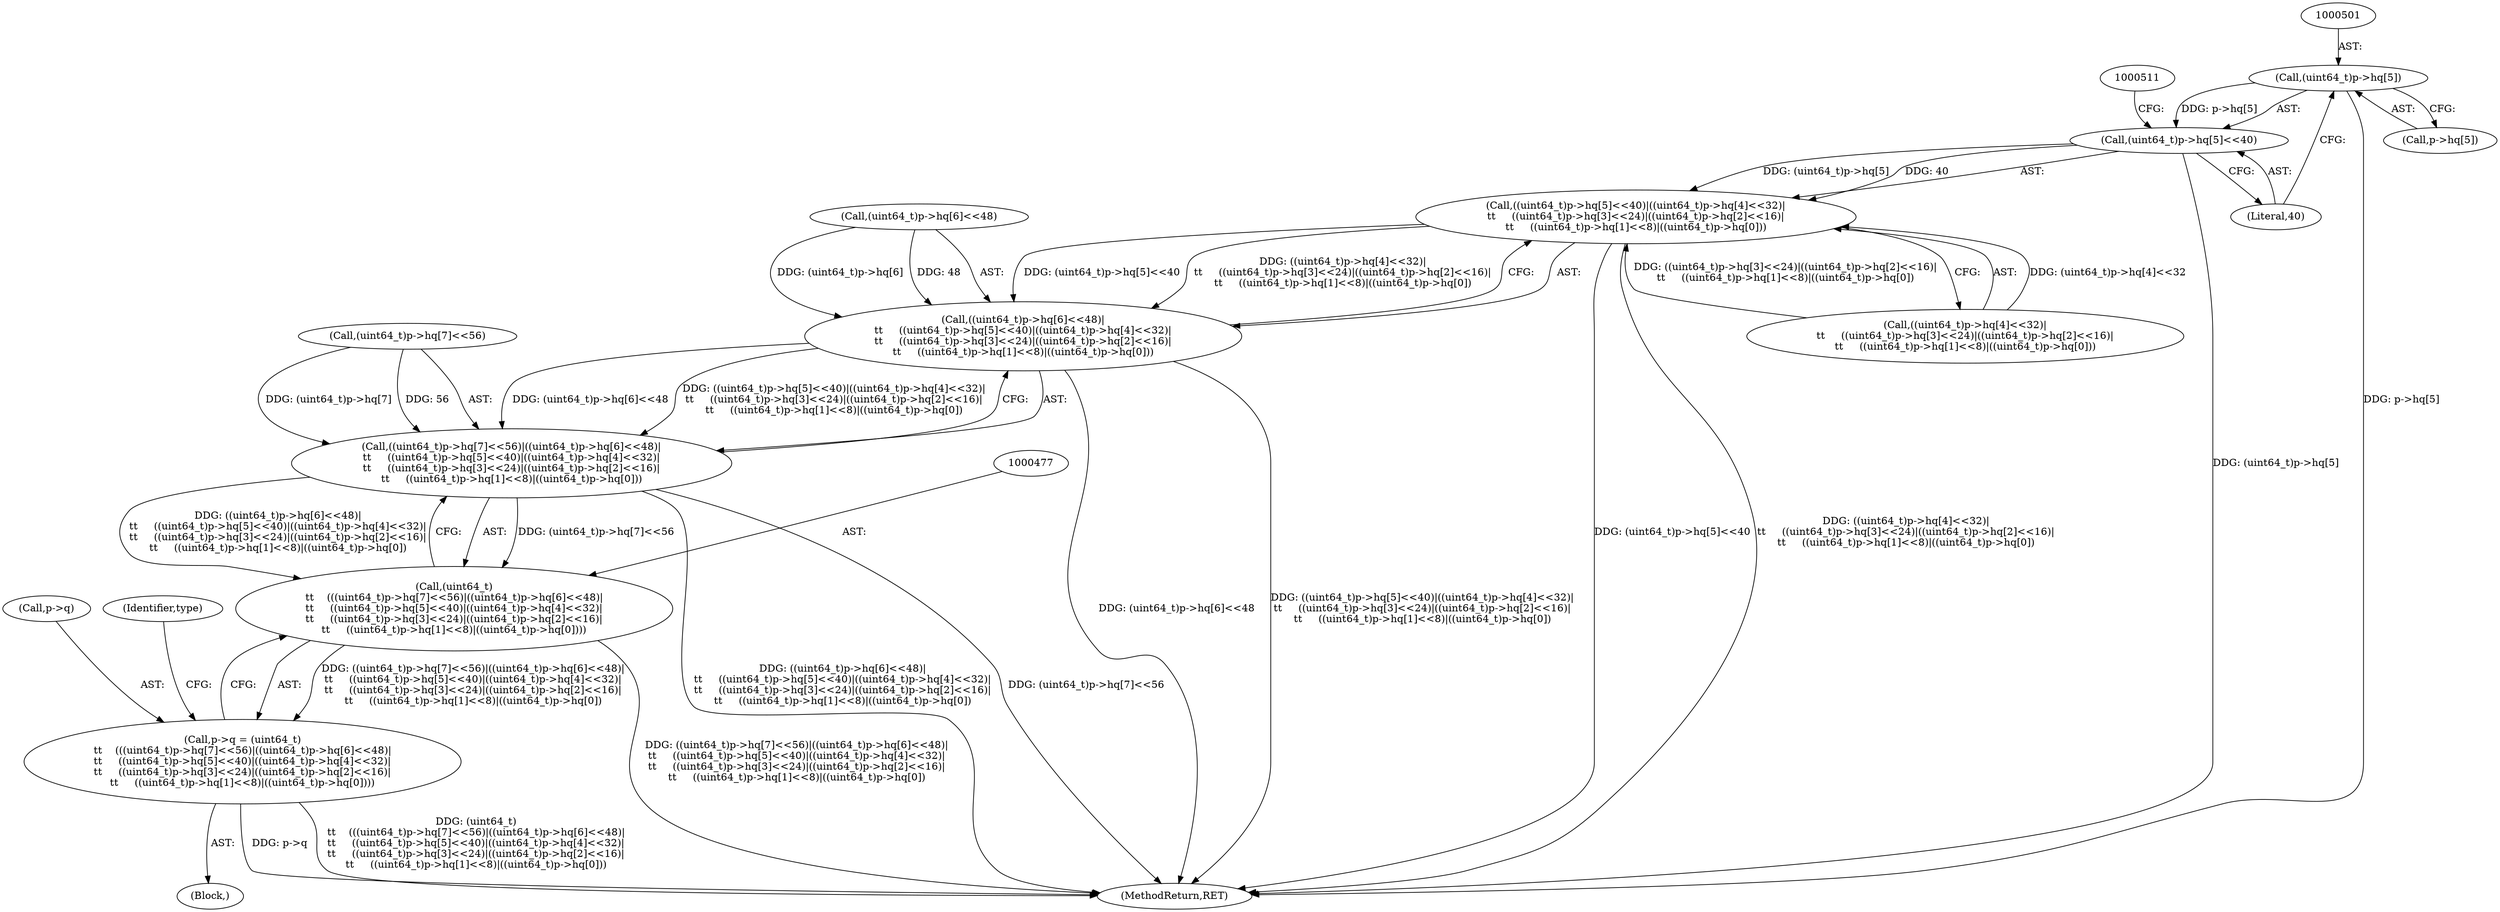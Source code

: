 digraph "0_file_27a14bc7ba285a0a5ebfdb55e54001aa11932b08@array" {
"1000500" [label="(Call,(uint64_t)p->hq[5])"];
"1000499" [label="(Call,(uint64_t)p->hq[5]<<40)"];
"1000498" [label="(Call,((uint64_t)p->hq[5]<<40)|((uint64_t)p->hq[4]<<32)|\n\t\t     ((uint64_t)p->hq[3]<<24)|((uint64_t)p->hq[2]<<16)|\n\t\t     ((uint64_t)p->hq[1]<<8)|((uint64_t)p->hq[0]))"];
"1000488" [label="(Call,((uint64_t)p->hq[6]<<48)|\n\t\t     ((uint64_t)p->hq[5]<<40)|((uint64_t)p->hq[4]<<32)|\n\t\t     ((uint64_t)p->hq[3]<<24)|((uint64_t)p->hq[2]<<16)|\n\t\t     ((uint64_t)p->hq[1]<<8)|((uint64_t)p->hq[0]))"];
"1000478" [label="(Call,((uint64_t)p->hq[7]<<56)|((uint64_t)p->hq[6]<<48)|\n\t\t     ((uint64_t)p->hq[5]<<40)|((uint64_t)p->hq[4]<<32)|\n\t\t     ((uint64_t)p->hq[3]<<24)|((uint64_t)p->hq[2]<<16)|\n\t\t     ((uint64_t)p->hq[1]<<8)|((uint64_t)p->hq[0]))"];
"1000476" [label="(Call,(uint64_t)\n\t\t    (((uint64_t)p->hq[7]<<56)|((uint64_t)p->hq[6]<<48)|\n\t\t     ((uint64_t)p->hq[5]<<40)|((uint64_t)p->hq[4]<<32)|\n\t\t     ((uint64_t)p->hq[3]<<24)|((uint64_t)p->hq[2]<<16)|\n\t\t     ((uint64_t)p->hq[1]<<8)|((uint64_t)p->hq[0])))"];
"1000472" [label="(Call,p->q = (uint64_t)\n\t\t    (((uint64_t)p->hq[7]<<56)|((uint64_t)p->hq[6]<<48)|\n\t\t     ((uint64_t)p->hq[5]<<40)|((uint64_t)p->hq[4]<<32)|\n\t\t     ((uint64_t)p->hq[3]<<24)|((uint64_t)p->hq[2]<<16)|\n\t\t     ((uint64_t)p->hq[1]<<8)|((uint64_t)p->hq[0])))"];
"1000500" [label="(Call,(uint64_t)p->hq[5])"];
"1000473" [label="(Call,p->q)"];
"1000478" [label="(Call,((uint64_t)p->hq[7]<<56)|((uint64_t)p->hq[6]<<48)|\n\t\t     ((uint64_t)p->hq[5]<<40)|((uint64_t)p->hq[4]<<32)|\n\t\t     ((uint64_t)p->hq[3]<<24)|((uint64_t)p->hq[2]<<16)|\n\t\t     ((uint64_t)p->hq[1]<<8)|((uint64_t)p->hq[0]))"];
"1000123" [label="(Block,)"];
"1000557" [label="(Identifier,type)"];
"1000499" [label="(Call,(uint64_t)p->hq[5]<<40)"];
"1000507" [label="(Literal,40)"];
"1000498" [label="(Call,((uint64_t)p->hq[5]<<40)|((uint64_t)p->hq[4]<<32)|\n\t\t     ((uint64_t)p->hq[3]<<24)|((uint64_t)p->hq[2]<<16)|\n\t\t     ((uint64_t)p->hq[1]<<8)|((uint64_t)p->hq[0]))"];
"1000476" [label="(Call,(uint64_t)\n\t\t    (((uint64_t)p->hq[7]<<56)|((uint64_t)p->hq[6]<<48)|\n\t\t     ((uint64_t)p->hq[5]<<40)|((uint64_t)p->hq[4]<<32)|\n\t\t     ((uint64_t)p->hq[3]<<24)|((uint64_t)p->hq[2]<<16)|\n\t\t     ((uint64_t)p->hq[1]<<8)|((uint64_t)p->hq[0])))"];
"1000472" [label="(Call,p->q = (uint64_t)\n\t\t    (((uint64_t)p->hq[7]<<56)|((uint64_t)p->hq[6]<<48)|\n\t\t     ((uint64_t)p->hq[5]<<40)|((uint64_t)p->hq[4]<<32)|\n\t\t     ((uint64_t)p->hq[3]<<24)|((uint64_t)p->hq[2]<<16)|\n\t\t     ((uint64_t)p->hq[1]<<8)|((uint64_t)p->hq[0])))"];
"1000908" [label="(MethodReturn,RET)"];
"1000479" [label="(Call,(uint64_t)p->hq[7]<<56)"];
"1000488" [label="(Call,((uint64_t)p->hq[6]<<48)|\n\t\t     ((uint64_t)p->hq[5]<<40)|((uint64_t)p->hq[4]<<32)|\n\t\t     ((uint64_t)p->hq[3]<<24)|((uint64_t)p->hq[2]<<16)|\n\t\t     ((uint64_t)p->hq[1]<<8)|((uint64_t)p->hq[0]))"];
"1000508" [label="(Call,((uint64_t)p->hq[4]<<32)|\n\t\t     ((uint64_t)p->hq[3]<<24)|((uint64_t)p->hq[2]<<16)|\n\t\t     ((uint64_t)p->hq[1]<<8)|((uint64_t)p->hq[0]))"];
"1000502" [label="(Call,p->hq[5])"];
"1000489" [label="(Call,(uint64_t)p->hq[6]<<48)"];
"1000500" -> "1000499"  [label="AST: "];
"1000500" -> "1000502"  [label="CFG: "];
"1000501" -> "1000500"  [label="AST: "];
"1000502" -> "1000500"  [label="AST: "];
"1000507" -> "1000500"  [label="CFG: "];
"1000500" -> "1000908"  [label="DDG: p->hq[5]"];
"1000500" -> "1000499"  [label="DDG: p->hq[5]"];
"1000499" -> "1000498"  [label="AST: "];
"1000499" -> "1000507"  [label="CFG: "];
"1000507" -> "1000499"  [label="AST: "];
"1000511" -> "1000499"  [label="CFG: "];
"1000499" -> "1000908"  [label="DDG: (uint64_t)p->hq[5]"];
"1000499" -> "1000498"  [label="DDG: (uint64_t)p->hq[5]"];
"1000499" -> "1000498"  [label="DDG: 40"];
"1000498" -> "1000488"  [label="AST: "];
"1000498" -> "1000508"  [label="CFG: "];
"1000508" -> "1000498"  [label="AST: "];
"1000488" -> "1000498"  [label="CFG: "];
"1000498" -> "1000908"  [label="DDG: (uint64_t)p->hq[5]<<40"];
"1000498" -> "1000908"  [label="DDG: ((uint64_t)p->hq[4]<<32)|\n\t\t     ((uint64_t)p->hq[3]<<24)|((uint64_t)p->hq[2]<<16)|\n\t\t     ((uint64_t)p->hq[1]<<8)|((uint64_t)p->hq[0])"];
"1000498" -> "1000488"  [label="DDG: (uint64_t)p->hq[5]<<40"];
"1000498" -> "1000488"  [label="DDG: ((uint64_t)p->hq[4]<<32)|\n\t\t     ((uint64_t)p->hq[3]<<24)|((uint64_t)p->hq[2]<<16)|\n\t\t     ((uint64_t)p->hq[1]<<8)|((uint64_t)p->hq[0])"];
"1000508" -> "1000498"  [label="DDG: (uint64_t)p->hq[4]<<32"];
"1000508" -> "1000498"  [label="DDG: ((uint64_t)p->hq[3]<<24)|((uint64_t)p->hq[2]<<16)|\n\t\t     ((uint64_t)p->hq[1]<<8)|((uint64_t)p->hq[0])"];
"1000488" -> "1000478"  [label="AST: "];
"1000489" -> "1000488"  [label="AST: "];
"1000478" -> "1000488"  [label="CFG: "];
"1000488" -> "1000908"  [label="DDG: (uint64_t)p->hq[6]<<48"];
"1000488" -> "1000908"  [label="DDG: ((uint64_t)p->hq[5]<<40)|((uint64_t)p->hq[4]<<32)|\n\t\t     ((uint64_t)p->hq[3]<<24)|((uint64_t)p->hq[2]<<16)|\n\t\t     ((uint64_t)p->hq[1]<<8)|((uint64_t)p->hq[0])"];
"1000488" -> "1000478"  [label="DDG: (uint64_t)p->hq[6]<<48"];
"1000488" -> "1000478"  [label="DDG: ((uint64_t)p->hq[5]<<40)|((uint64_t)p->hq[4]<<32)|\n\t\t     ((uint64_t)p->hq[3]<<24)|((uint64_t)p->hq[2]<<16)|\n\t\t     ((uint64_t)p->hq[1]<<8)|((uint64_t)p->hq[0])"];
"1000489" -> "1000488"  [label="DDG: (uint64_t)p->hq[6]"];
"1000489" -> "1000488"  [label="DDG: 48"];
"1000478" -> "1000476"  [label="AST: "];
"1000479" -> "1000478"  [label="AST: "];
"1000476" -> "1000478"  [label="CFG: "];
"1000478" -> "1000908"  [label="DDG: ((uint64_t)p->hq[6]<<48)|\n\t\t     ((uint64_t)p->hq[5]<<40)|((uint64_t)p->hq[4]<<32)|\n\t\t     ((uint64_t)p->hq[3]<<24)|((uint64_t)p->hq[2]<<16)|\n\t\t     ((uint64_t)p->hq[1]<<8)|((uint64_t)p->hq[0])"];
"1000478" -> "1000908"  [label="DDG: (uint64_t)p->hq[7]<<56"];
"1000478" -> "1000476"  [label="DDG: (uint64_t)p->hq[7]<<56"];
"1000478" -> "1000476"  [label="DDG: ((uint64_t)p->hq[6]<<48)|\n\t\t     ((uint64_t)p->hq[5]<<40)|((uint64_t)p->hq[4]<<32)|\n\t\t     ((uint64_t)p->hq[3]<<24)|((uint64_t)p->hq[2]<<16)|\n\t\t     ((uint64_t)p->hq[1]<<8)|((uint64_t)p->hq[0])"];
"1000479" -> "1000478"  [label="DDG: (uint64_t)p->hq[7]"];
"1000479" -> "1000478"  [label="DDG: 56"];
"1000476" -> "1000472"  [label="AST: "];
"1000477" -> "1000476"  [label="AST: "];
"1000472" -> "1000476"  [label="CFG: "];
"1000476" -> "1000908"  [label="DDG: ((uint64_t)p->hq[7]<<56)|((uint64_t)p->hq[6]<<48)|\n\t\t     ((uint64_t)p->hq[5]<<40)|((uint64_t)p->hq[4]<<32)|\n\t\t     ((uint64_t)p->hq[3]<<24)|((uint64_t)p->hq[2]<<16)|\n\t\t     ((uint64_t)p->hq[1]<<8)|((uint64_t)p->hq[0])"];
"1000476" -> "1000472"  [label="DDG: ((uint64_t)p->hq[7]<<56)|((uint64_t)p->hq[6]<<48)|\n\t\t     ((uint64_t)p->hq[5]<<40)|((uint64_t)p->hq[4]<<32)|\n\t\t     ((uint64_t)p->hq[3]<<24)|((uint64_t)p->hq[2]<<16)|\n\t\t     ((uint64_t)p->hq[1]<<8)|((uint64_t)p->hq[0])"];
"1000472" -> "1000123"  [label="AST: "];
"1000473" -> "1000472"  [label="AST: "];
"1000557" -> "1000472"  [label="CFG: "];
"1000472" -> "1000908"  [label="DDG: (uint64_t)\n\t\t    (((uint64_t)p->hq[7]<<56)|((uint64_t)p->hq[6]<<48)|\n\t\t     ((uint64_t)p->hq[5]<<40)|((uint64_t)p->hq[4]<<32)|\n\t\t     ((uint64_t)p->hq[3]<<24)|((uint64_t)p->hq[2]<<16)|\n\t\t     ((uint64_t)p->hq[1]<<8)|((uint64_t)p->hq[0]))"];
"1000472" -> "1000908"  [label="DDG: p->q"];
}
